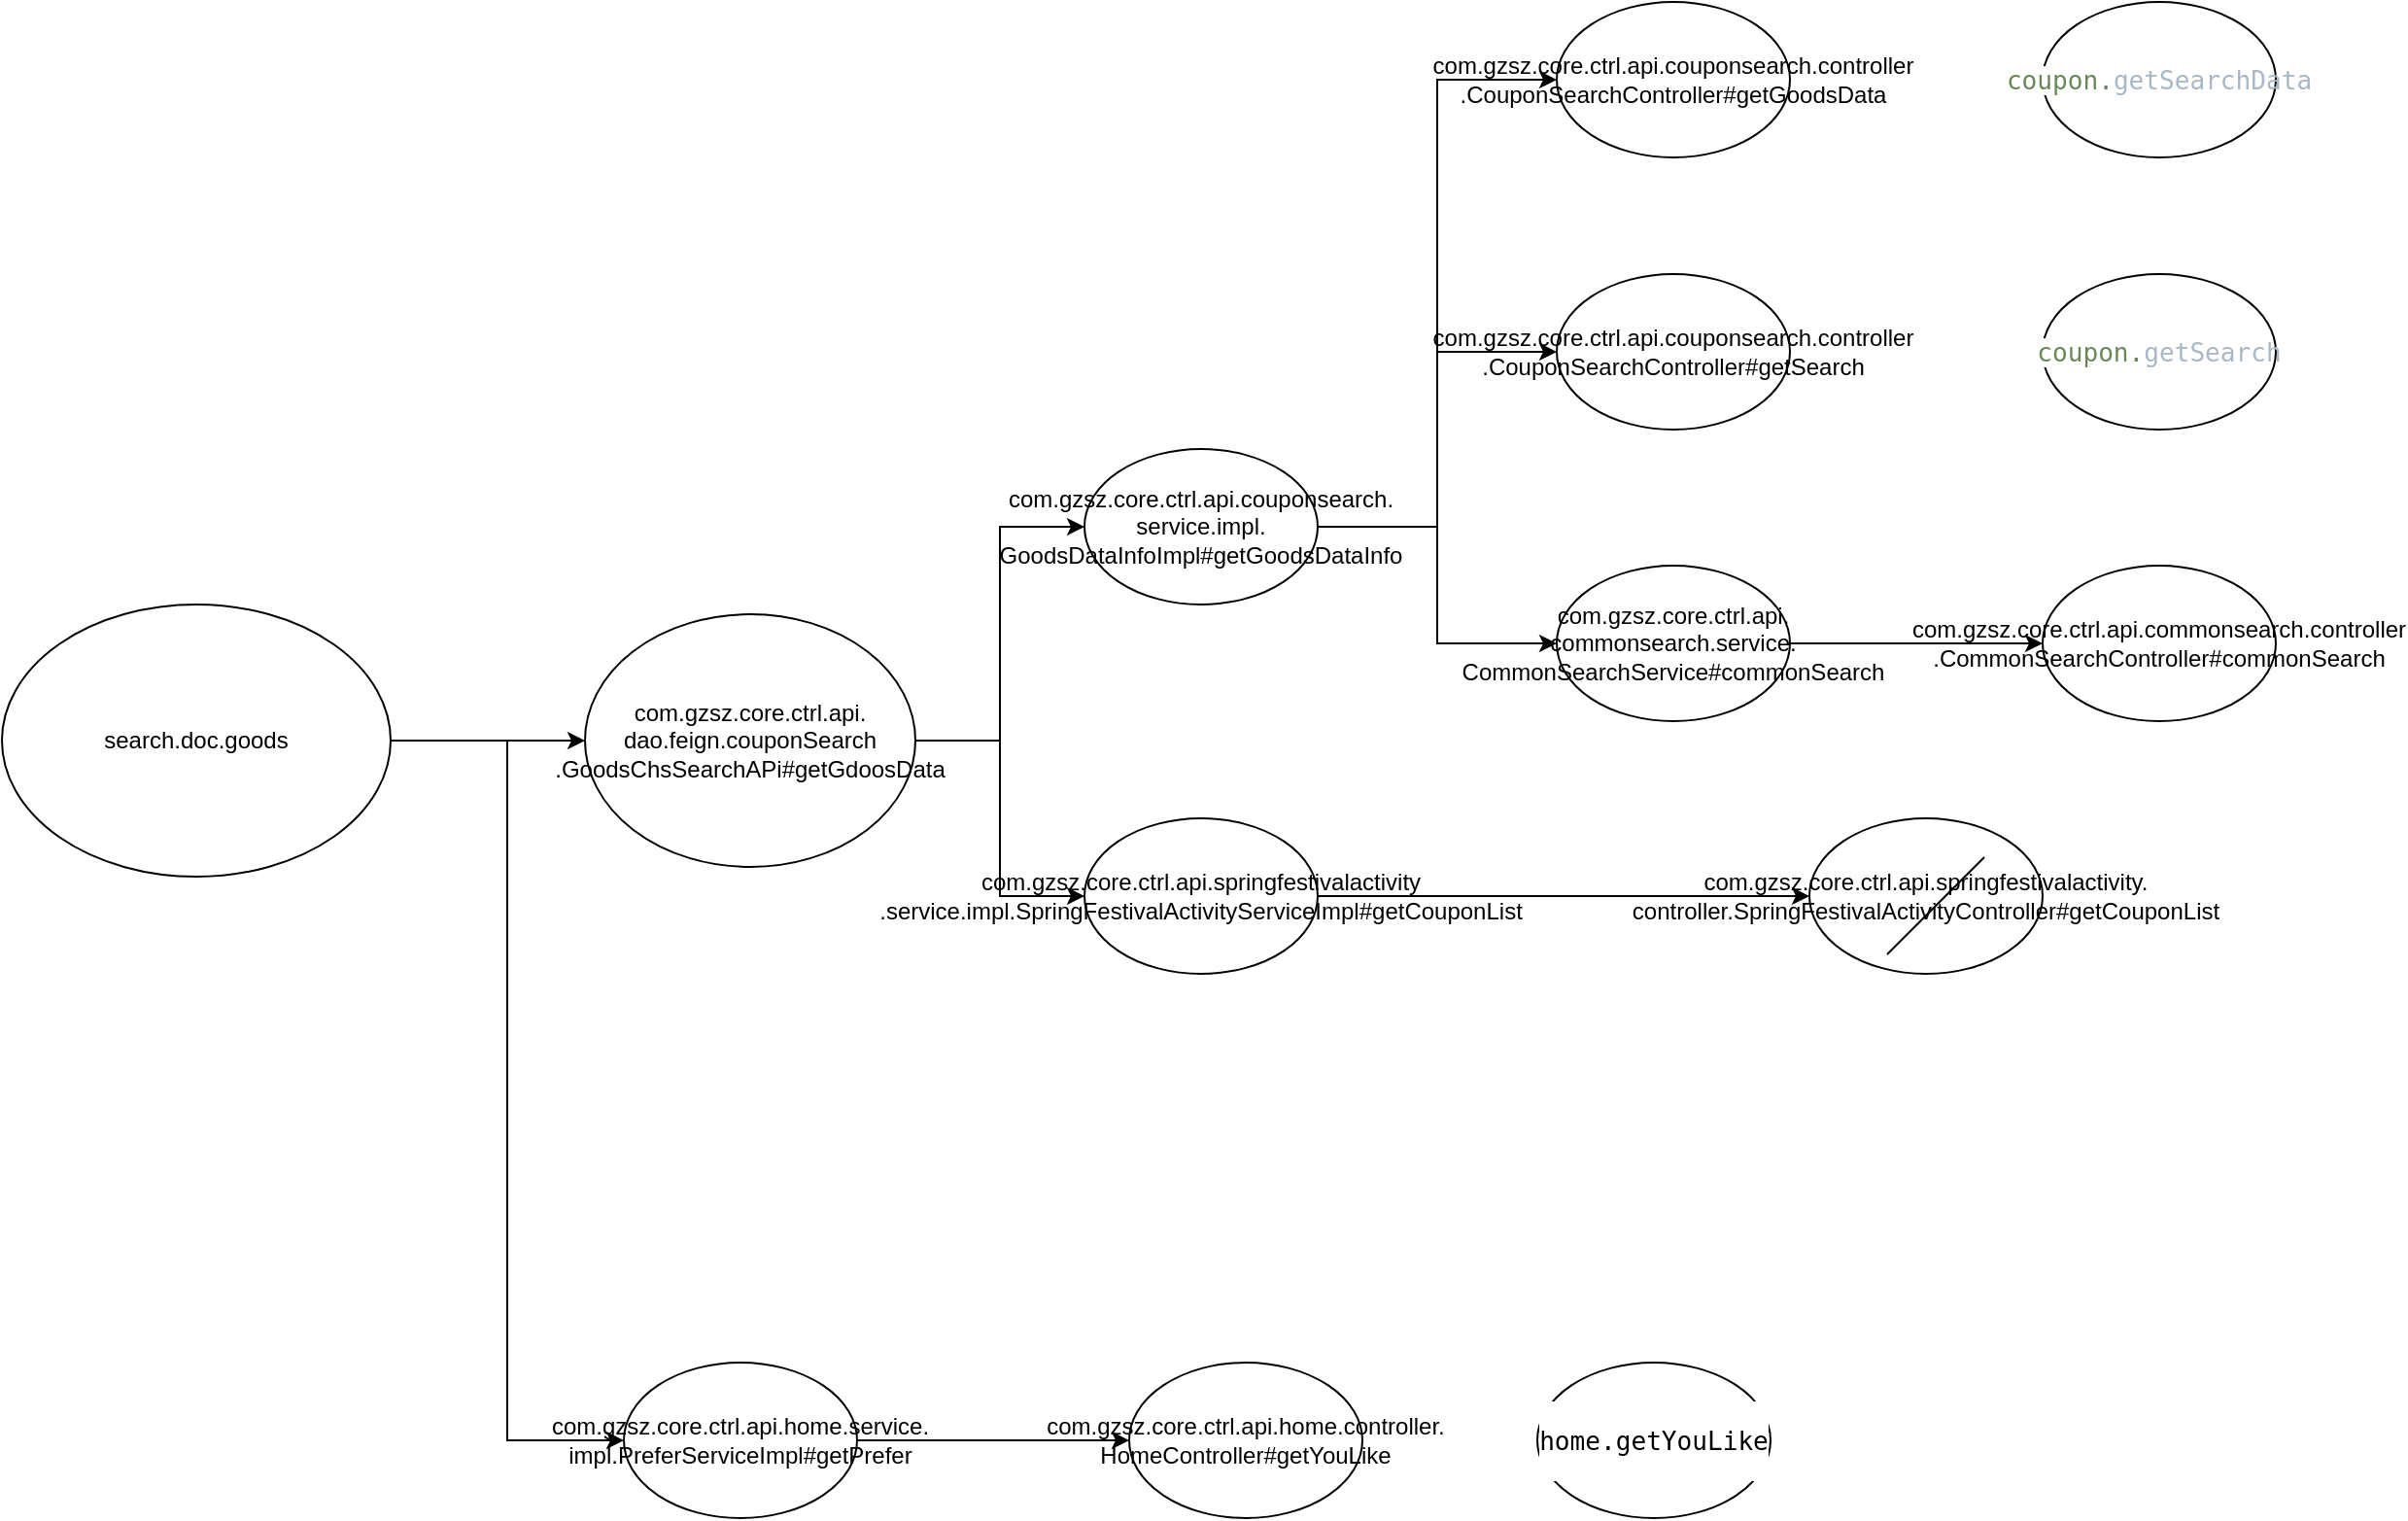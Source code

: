<mxfile version="16.5.6" type="github">
  <diagram id="C5RBs43oDa-KdzZeNtuy" name="Page-1">
    <mxGraphModel dx="2031" dy="2292" grid="1" gridSize="10" guides="1" tooltips="1" connect="1" arrows="1" fold="1" page="1" pageScale="1" pageWidth="827" pageHeight="1169" math="0" shadow="0">
      <root>
        <mxCell id="WIyWlLk6GJQsqaUBKTNV-0" />
        <mxCell id="WIyWlLk6GJQsqaUBKTNV-1" parent="WIyWlLk6GJQsqaUBKTNV-0" />
        <mxCell id="O1ZsS-m6Jbnm8LBvg3Du-2" style="edgeStyle=orthogonalEdgeStyle;rounded=0;orthogonalLoop=1;jettySize=auto;html=1;" edge="1" parent="WIyWlLk6GJQsqaUBKTNV-1" source="O1ZsS-m6Jbnm8LBvg3Du-0" target="O1ZsS-m6Jbnm8LBvg3Du-1">
          <mxGeometry relative="1" as="geometry" />
        </mxCell>
        <mxCell id="O1ZsS-m6Jbnm8LBvg3Du-24" style="edgeStyle=orthogonalEdgeStyle;rounded=0;orthogonalLoop=1;jettySize=auto;html=1;entryX=0;entryY=0.5;entryDx=0;entryDy=0;" edge="1" parent="WIyWlLk6GJQsqaUBKTNV-1" source="O1ZsS-m6Jbnm8LBvg3Du-0" target="O1ZsS-m6Jbnm8LBvg3Du-22">
          <mxGeometry relative="1" as="geometry" />
        </mxCell>
        <mxCell id="O1ZsS-m6Jbnm8LBvg3Du-0" value="search.doc.goods" style="ellipse;whiteSpace=wrap;html=1;" vertex="1" parent="WIyWlLk6GJQsqaUBKTNV-1">
          <mxGeometry x="270" y="220" width="200" height="140" as="geometry" />
        </mxCell>
        <mxCell id="O1ZsS-m6Jbnm8LBvg3Du-4" style="edgeStyle=orthogonalEdgeStyle;rounded=0;orthogonalLoop=1;jettySize=auto;html=1;entryX=0;entryY=0.5;entryDx=0;entryDy=0;" edge="1" parent="WIyWlLk6GJQsqaUBKTNV-1" source="O1ZsS-m6Jbnm8LBvg3Du-1" target="O1ZsS-m6Jbnm8LBvg3Du-3">
          <mxGeometry relative="1" as="geometry" />
        </mxCell>
        <mxCell id="O1ZsS-m6Jbnm8LBvg3Du-6" style="edgeStyle=orthogonalEdgeStyle;rounded=0;orthogonalLoop=1;jettySize=auto;html=1;exitX=1;exitY=0.5;exitDx=0;exitDy=0;" edge="1" parent="WIyWlLk6GJQsqaUBKTNV-1" source="O1ZsS-m6Jbnm8LBvg3Du-1" target="O1ZsS-m6Jbnm8LBvg3Du-5">
          <mxGeometry relative="1" as="geometry" />
        </mxCell>
        <mxCell id="O1ZsS-m6Jbnm8LBvg3Du-1" value="com.gzsz.core.ctrl.api.&lt;br&gt;dao.feign.couponSearch&lt;br&gt;.GoodsChsSearchAPi#getGdoosData" style="ellipse;whiteSpace=wrap;html=1;" vertex="1" parent="WIyWlLk6GJQsqaUBKTNV-1">
          <mxGeometry x="570" y="225" width="170" height="130" as="geometry" />
        </mxCell>
        <mxCell id="O1ZsS-m6Jbnm8LBvg3Du-16" style="edgeStyle=orthogonalEdgeStyle;rounded=0;orthogonalLoop=1;jettySize=auto;html=1;exitX=1;exitY=0.5;exitDx=0;exitDy=0;entryX=0;entryY=0.5;entryDx=0;entryDy=0;" edge="1" parent="WIyWlLk6GJQsqaUBKTNV-1" source="O1ZsS-m6Jbnm8LBvg3Du-3" target="O1ZsS-m6Jbnm8LBvg3Du-15">
          <mxGeometry relative="1" as="geometry" />
        </mxCell>
        <mxCell id="O1ZsS-m6Jbnm8LBvg3Du-18" style="edgeStyle=orthogonalEdgeStyle;rounded=0;orthogonalLoop=1;jettySize=auto;html=1;exitX=1;exitY=0.5;exitDx=0;exitDy=0;entryX=0;entryY=0.5;entryDx=0;entryDy=0;" edge="1" parent="WIyWlLk6GJQsqaUBKTNV-1" source="O1ZsS-m6Jbnm8LBvg3Du-3" target="O1ZsS-m6Jbnm8LBvg3Du-9">
          <mxGeometry relative="1" as="geometry" />
        </mxCell>
        <mxCell id="O1ZsS-m6Jbnm8LBvg3Du-19" style="edgeStyle=orthogonalEdgeStyle;rounded=0;orthogonalLoop=1;jettySize=auto;html=1;exitX=1;exitY=0.5;exitDx=0;exitDy=0;entryX=0;entryY=0.5;entryDx=0;entryDy=0;" edge="1" parent="WIyWlLk6GJQsqaUBKTNV-1" source="O1ZsS-m6Jbnm8LBvg3Du-3" target="O1ZsS-m6Jbnm8LBvg3Du-12">
          <mxGeometry relative="1" as="geometry" />
        </mxCell>
        <mxCell id="O1ZsS-m6Jbnm8LBvg3Du-3" value="com.gzsz.core.ctrl.api.couponsearch.&lt;br&gt;service.impl.&lt;br&gt;GoodsDataInfoImpl#getGoodsDataInfo" style="ellipse;whiteSpace=wrap;html=1;" vertex="1" parent="WIyWlLk6GJQsqaUBKTNV-1">
          <mxGeometry x="827" y="140" width="120" height="80" as="geometry" />
        </mxCell>
        <mxCell id="O1ZsS-m6Jbnm8LBvg3Du-21" style="edgeStyle=orthogonalEdgeStyle;rounded=0;orthogonalLoop=1;jettySize=auto;html=1;" edge="1" parent="WIyWlLk6GJQsqaUBKTNV-1" source="O1ZsS-m6Jbnm8LBvg3Du-5" target="O1ZsS-m6Jbnm8LBvg3Du-20">
          <mxGeometry relative="1" as="geometry" />
        </mxCell>
        <mxCell id="O1ZsS-m6Jbnm8LBvg3Du-5" value="com.gzsz.core.ctrl.api.springfestivalactivity&lt;br&gt;.service.impl.SpringFestivalActivityServiceImpl#getCouponList" style="ellipse;whiteSpace=wrap;html=1;" vertex="1" parent="WIyWlLk6GJQsqaUBKTNV-1">
          <mxGeometry x="827" y="330" width="120" height="80" as="geometry" />
        </mxCell>
        <mxCell id="O1ZsS-m6Jbnm8LBvg3Du-9" value="com.gzsz.core.ctrl.api.couponsearch.controller&lt;br&gt;.CouponSearchController#getSearch" style="ellipse;whiteSpace=wrap;html=1;" vertex="1" parent="WIyWlLk6GJQsqaUBKTNV-1">
          <mxGeometry x="1070" y="50" width="120" height="80" as="geometry" />
        </mxCell>
        <mxCell id="O1ZsS-m6Jbnm8LBvg3Du-12" value="com.gzsz.core.ctrl.api.couponsearch.controller&lt;br&gt;.CouponSearchController#getGoodsData" style="ellipse;whiteSpace=wrap;html=1;" vertex="1" parent="WIyWlLk6GJQsqaUBKTNV-1">
          <mxGeometry x="1070" y="-90" width="120" height="80" as="geometry" />
        </mxCell>
        <mxCell id="O1ZsS-m6Jbnm8LBvg3Du-14" value="com.gzsz.core.ctrl.api.commonsearch.controller&lt;br&gt;.CommonSearchController#commonSearch" style="ellipse;whiteSpace=wrap;html=1;" vertex="1" parent="WIyWlLk6GJQsqaUBKTNV-1">
          <mxGeometry x="1320" y="200" width="120" height="80" as="geometry" />
        </mxCell>
        <mxCell id="O1ZsS-m6Jbnm8LBvg3Du-17" style="edgeStyle=orthogonalEdgeStyle;rounded=0;orthogonalLoop=1;jettySize=auto;html=1;" edge="1" parent="WIyWlLk6GJQsqaUBKTNV-1" source="O1ZsS-m6Jbnm8LBvg3Du-15" target="O1ZsS-m6Jbnm8LBvg3Du-14">
          <mxGeometry relative="1" as="geometry" />
        </mxCell>
        <mxCell id="O1ZsS-m6Jbnm8LBvg3Du-15" value="com.gzsz.core.ctrl.api.&lt;br&gt;commonsearch.service.&lt;br&gt;CommonSearchService#commonSearch" style="ellipse;whiteSpace=wrap;html=1;" vertex="1" parent="WIyWlLk6GJQsqaUBKTNV-1">
          <mxGeometry x="1070" y="200" width="120" height="80" as="geometry" />
        </mxCell>
        <mxCell id="O1ZsS-m6Jbnm8LBvg3Du-20" value="com.gzsz.core.ctrl.api.springfestivalactivity.&lt;br&gt;controller.SpringFestivalActivityController#getCouponList" style="ellipse;whiteSpace=wrap;html=1;" vertex="1" parent="WIyWlLk6GJQsqaUBKTNV-1">
          <mxGeometry x="1200" y="330" width="120" height="80" as="geometry" />
        </mxCell>
        <mxCell id="O1ZsS-m6Jbnm8LBvg3Du-25" style="edgeStyle=orthogonalEdgeStyle;rounded=0;orthogonalLoop=1;jettySize=auto;html=1;" edge="1" parent="WIyWlLk6GJQsqaUBKTNV-1" source="O1ZsS-m6Jbnm8LBvg3Du-22" target="O1ZsS-m6Jbnm8LBvg3Du-23">
          <mxGeometry relative="1" as="geometry" />
        </mxCell>
        <mxCell id="O1ZsS-m6Jbnm8LBvg3Du-22" value="com.gzsz.core.ctrl.api.home.service.&lt;br&gt;impl.PreferServiceImpl#getPrefer" style="ellipse;whiteSpace=wrap;html=1;" vertex="1" parent="WIyWlLk6GJQsqaUBKTNV-1">
          <mxGeometry x="590" y="610" width="120" height="80" as="geometry" />
        </mxCell>
        <mxCell id="O1ZsS-m6Jbnm8LBvg3Du-23" value="com.gzsz.core.ctrl.api.home.controller.&lt;br&gt;HomeController#getYouLike" style="ellipse;whiteSpace=wrap;html=1;" vertex="1" parent="WIyWlLk6GJQsqaUBKTNV-1">
          <mxGeometry x="850" y="610" width="120" height="80" as="geometry" />
        </mxCell>
        <mxCell id="O1ZsS-m6Jbnm8LBvg3Du-26" value="" style="endArrow=none;html=1;rounded=0;" edge="1" parent="WIyWlLk6GJQsqaUBKTNV-1">
          <mxGeometry width="50" height="50" relative="1" as="geometry">
            <mxPoint x="1240" y="400" as="sourcePoint" />
            <mxPoint x="1290" y="350" as="targetPoint" />
          </mxGeometry>
        </mxCell>
        <mxCell id="O1ZsS-m6Jbnm8LBvg3Du-27" value="&lt;pre style=&quot;color: rgb(169 , 183 , 198) ; font-family: &amp;#34;jetbrains mono&amp;#34; , monospace ; font-size: 9.8pt&quot;&gt;&lt;span style=&quot;color: rgb(106 , 135 , 89) ; background-color: rgb(255 , 255 , 255)&quot;&gt;coupon.&lt;/span&gt;getSearchData&lt;/pre&gt;" style="ellipse;whiteSpace=wrap;html=1;" vertex="1" parent="WIyWlLk6GJQsqaUBKTNV-1">
          <mxGeometry x="1320" y="-90" width="120" height="80" as="geometry" />
        </mxCell>
        <mxCell id="O1ZsS-m6Jbnm8LBvg3Du-28" value="&lt;pre style=&quot;color: rgb(169 , 183 , 198) ; font-family: &amp;#34;jetbrains mono&amp;#34; , monospace ; font-size: 9.8pt&quot;&gt;&lt;span style=&quot;color: rgb(106 , 135 , 89) ; background-color: rgb(255 , 255 , 255)&quot;&gt;coupon.&lt;/span&gt;getSearch&lt;/pre&gt;" style="ellipse;whiteSpace=wrap;html=1;" vertex="1" parent="WIyWlLk6GJQsqaUBKTNV-1">
          <mxGeometry x="1320" y="50" width="120" height="80" as="geometry" />
        </mxCell>
        <mxCell id="O1ZsS-m6Jbnm8LBvg3Du-29" value="&lt;pre style=&quot;font-family: &amp;#34;jetbrains mono&amp;#34; , monospace ; font-size: 9.8pt&quot;&gt;&lt;font style=&quot;background-color: rgb(255 , 255 , 255)&quot;&gt;home.&lt;/font&gt;getYouLike&lt;/pre&gt;" style="ellipse;whiteSpace=wrap;html=1;labelBackgroundColor=#FFFFFF;fontFamily=Helvetica;fontSize=12;fontColor=default;strokeColor=default;fillColor=default;" vertex="1" parent="WIyWlLk6GJQsqaUBKTNV-1">
          <mxGeometry x="1060" y="610" width="120" height="80" as="geometry" />
        </mxCell>
      </root>
    </mxGraphModel>
  </diagram>
</mxfile>
